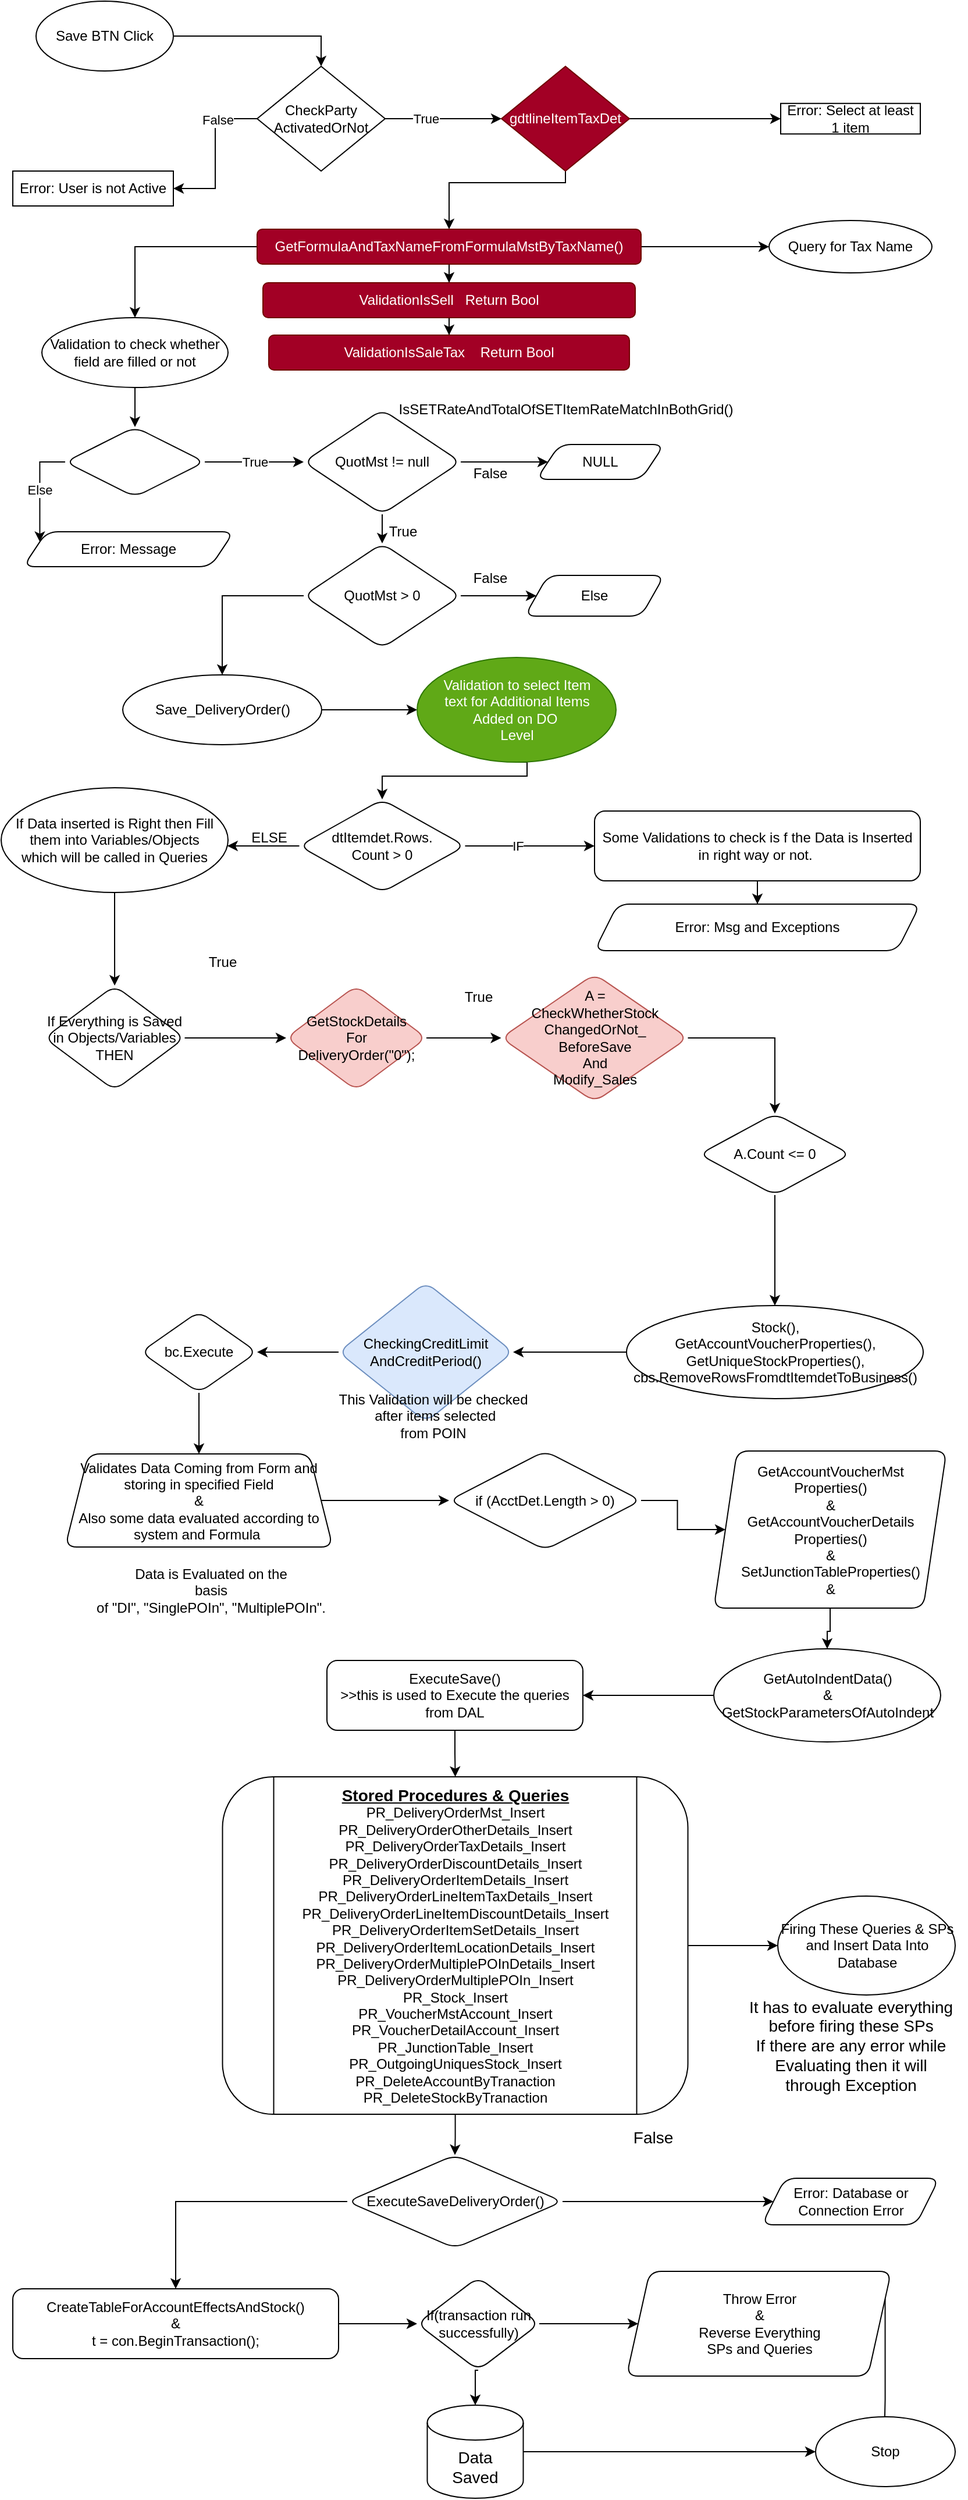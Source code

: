 <mxfile version="20.5.3" type="github">
  <diagram id="DAk-ECHh4G5d3Isibp8J" name="Page-1">
    <mxGraphModel dx="868" dy="460" grid="1" gridSize="10" guides="1" tooltips="1" connect="1" arrows="1" fold="1" page="1" pageScale="1" pageWidth="850" pageHeight="1100" math="0" shadow="0">
      <root>
        <mxCell id="0" />
        <mxCell id="1" parent="0" />
        <mxCell id="eiqtWWHclGIg4EzVOgPs-7" style="edgeStyle=orthogonalEdgeStyle;rounded=0;orthogonalLoop=1;jettySize=auto;html=1;entryX=0.5;entryY=0;entryDx=0;entryDy=0;" edge="1" parent="1" source="3DFRWTaqFQEr5Y6tQkVt-1" target="3DFRWTaqFQEr5Y6tQkVt-2">
          <mxGeometry relative="1" as="geometry" />
        </mxCell>
        <mxCell id="3DFRWTaqFQEr5Y6tQkVt-1" value="Save BTN Click" style="ellipse;whiteSpace=wrap;html=1;" parent="1" vertex="1">
          <mxGeometry x="40" y="24" width="118" height="60" as="geometry" />
        </mxCell>
        <mxCell id="3DFRWTaqFQEr5Y6tQkVt-6" value="" style="edgeStyle=orthogonalEdgeStyle;rounded=0;orthogonalLoop=1;jettySize=auto;html=1;" parent="1" source="3DFRWTaqFQEr5Y6tQkVt-2" target="3DFRWTaqFQEr5Y6tQkVt-5" edge="1">
          <mxGeometry relative="1" as="geometry" />
        </mxCell>
        <mxCell id="3DFRWTaqFQEr5Y6tQkVt-8" value="False" style="edgeLabel;html=1;align=center;verticalAlign=middle;resizable=0;points=[];" parent="3DFRWTaqFQEr5Y6tQkVt-6" vertex="1" connectable="0">
          <mxGeometry x="-0.436" y="2" relative="1" as="geometry">
            <mxPoint as="offset" />
          </mxGeometry>
        </mxCell>
        <mxCell id="3DFRWTaqFQEr5Y6tQkVt-10" value="" style="edgeStyle=orthogonalEdgeStyle;rounded=0;orthogonalLoop=1;jettySize=auto;html=1;" parent="1" source="3DFRWTaqFQEr5Y6tQkVt-2" target="3DFRWTaqFQEr5Y6tQkVt-9" edge="1">
          <mxGeometry relative="1" as="geometry" />
        </mxCell>
        <mxCell id="3DFRWTaqFQEr5Y6tQkVt-11" value="True" style="edgeLabel;html=1;align=center;verticalAlign=middle;resizable=0;points=[];" parent="3DFRWTaqFQEr5Y6tQkVt-10" vertex="1" connectable="0">
          <mxGeometry x="-0.3" relative="1" as="geometry">
            <mxPoint as="offset" />
          </mxGeometry>
        </mxCell>
        <mxCell id="3DFRWTaqFQEr5Y6tQkVt-2" value="CheckParty&lt;br&gt;ActivatedOrNot" style="rhombus;whiteSpace=wrap;html=1;" parent="1" vertex="1">
          <mxGeometry x="230" y="80" width="110" height="90" as="geometry" />
        </mxCell>
        <mxCell id="3DFRWTaqFQEr5Y6tQkVt-5" value="Error: User is not Active" style="whiteSpace=wrap;html=1;" parent="1" vertex="1">
          <mxGeometry x="20" y="170" width="138" height="30" as="geometry" />
        </mxCell>
        <mxCell id="3DFRWTaqFQEr5Y6tQkVt-13" value="" style="edgeStyle=orthogonalEdgeStyle;rounded=0;orthogonalLoop=1;jettySize=auto;html=1;" parent="1" source="3DFRWTaqFQEr5Y6tQkVt-9" target="3DFRWTaqFQEr5Y6tQkVt-12" edge="1">
          <mxGeometry relative="1" as="geometry" />
        </mxCell>
        <mxCell id="3DFRWTaqFQEr5Y6tQkVt-15" value="" style="edgeStyle=orthogonalEdgeStyle;rounded=0;orthogonalLoop=1;jettySize=auto;html=1;" parent="1" source="3DFRWTaqFQEr5Y6tQkVt-9" target="3DFRWTaqFQEr5Y6tQkVt-14" edge="1">
          <mxGeometry relative="1" as="geometry">
            <mxPoint x="490" y="210" as="targetPoint" />
            <Array as="points">
              <mxPoint x="495" y="180" />
              <mxPoint x="395" y="180" />
            </Array>
          </mxGeometry>
        </mxCell>
        <mxCell id="3DFRWTaqFQEr5Y6tQkVt-9" value="gdtlineItemTaxDet" style="rhombus;whiteSpace=wrap;html=1;fillColor=#a20025;strokeColor=#6F0000;fontColor=#ffffff;" parent="1" vertex="1">
          <mxGeometry x="440" y="80" width="110" height="90" as="geometry" />
        </mxCell>
        <mxCell id="3DFRWTaqFQEr5Y6tQkVt-12" value="Error: Select at least 1 item" style="whiteSpace=wrap;html=1;" parent="1" vertex="1">
          <mxGeometry x="680" y="111.88" width="120" height="26.25" as="geometry" />
        </mxCell>
        <mxCell id="3DFRWTaqFQEr5Y6tQkVt-17" value="" style="edgeStyle=orthogonalEdgeStyle;rounded=0;orthogonalLoop=1;jettySize=auto;html=1;" parent="1" source="3DFRWTaqFQEr5Y6tQkVt-14" target="3DFRWTaqFQEr5Y6tQkVt-16" edge="1">
          <mxGeometry relative="1" as="geometry" />
        </mxCell>
        <mxCell id="3DFRWTaqFQEr5Y6tQkVt-19" value="" style="edgeStyle=orthogonalEdgeStyle;rounded=0;orthogonalLoop=1;jettySize=auto;html=1;" parent="1" source="3DFRWTaqFQEr5Y6tQkVt-14" target="3DFRWTaqFQEr5Y6tQkVt-18" edge="1">
          <mxGeometry relative="1" as="geometry" />
        </mxCell>
        <mxCell id="3DFRWTaqFQEr5Y6tQkVt-23" value="" style="edgeStyle=orthogonalEdgeStyle;rounded=0;orthogonalLoop=1;jettySize=auto;html=1;" parent="1" source="3DFRWTaqFQEr5Y6tQkVt-14" target="3DFRWTaqFQEr5Y6tQkVt-22" edge="1">
          <mxGeometry relative="1" as="geometry" />
        </mxCell>
        <mxCell id="3DFRWTaqFQEr5Y6tQkVt-14" value="GetFormulaAndTaxNameFromFormulaMstByTaxName()" style="rounded=1;whiteSpace=wrap;html=1;fillColor=#a20025;strokeColor=#6F0000;fontColor=#ffffff;" parent="1" vertex="1">
          <mxGeometry x="230" y="220" width="330" height="30" as="geometry" />
        </mxCell>
        <mxCell id="3DFRWTaqFQEr5Y6tQkVt-16" value="Query for Tax Name" style="ellipse;whiteSpace=wrap;html=1;rounded=1;" parent="1" vertex="1">
          <mxGeometry x="670" y="212.5" width="140" height="45" as="geometry" />
        </mxCell>
        <mxCell id="3DFRWTaqFQEr5Y6tQkVt-21" value="" style="edgeStyle=orthogonalEdgeStyle;rounded=0;orthogonalLoop=1;jettySize=auto;html=1;" parent="1" source="3DFRWTaqFQEr5Y6tQkVt-18" target="3DFRWTaqFQEr5Y6tQkVt-20" edge="1">
          <mxGeometry relative="1" as="geometry" />
        </mxCell>
        <mxCell id="3DFRWTaqFQEr5Y6tQkVt-18" value="ValidationIsSell&amp;nbsp; &amp;nbsp;Return Bool" style="whiteSpace=wrap;html=1;rounded=1;fillColor=#a20025;strokeColor=#6F0000;fontColor=#ffffff;" parent="1" vertex="1">
          <mxGeometry x="235" y="266" width="320" height="30" as="geometry" />
        </mxCell>
        <mxCell id="3DFRWTaqFQEr5Y6tQkVt-20" value="ValidationIsSaleTax&amp;nbsp; &amp;nbsp; Return Bool" style="whiteSpace=wrap;html=1;rounded=1;fillColor=#a20025;strokeColor=#6F0000;fontColor=#ffffff;" parent="1" vertex="1">
          <mxGeometry x="240" y="311" width="310" height="30" as="geometry" />
        </mxCell>
        <mxCell id="3DFRWTaqFQEr5Y6tQkVt-25" value="" style="edgeStyle=orthogonalEdgeStyle;rounded=0;orthogonalLoop=1;jettySize=auto;html=1;" parent="1" source="3DFRWTaqFQEr5Y6tQkVt-22" target="3DFRWTaqFQEr5Y6tQkVt-24" edge="1">
          <mxGeometry relative="1" as="geometry" />
        </mxCell>
        <mxCell id="3DFRWTaqFQEr5Y6tQkVt-22" value="Validation to check whether field are filled or not" style="ellipse;whiteSpace=wrap;html=1;rounded=1;" parent="1" vertex="1">
          <mxGeometry x="45" y="296" width="160" height="60" as="geometry" />
        </mxCell>
        <mxCell id="3DFRWTaqFQEr5Y6tQkVt-27" value="" style="edgeStyle=orthogonalEdgeStyle;rounded=0;orthogonalLoop=1;jettySize=auto;html=1;exitX=0;exitY=0.5;exitDx=0;exitDy=0;entryX=0;entryY=0.25;entryDx=0;entryDy=0;" parent="1" source="3DFRWTaqFQEr5Y6tQkVt-24" target="3DFRWTaqFQEr5Y6tQkVt-26" edge="1">
          <mxGeometry relative="1" as="geometry" />
        </mxCell>
        <mxCell id="3DFRWTaqFQEr5Y6tQkVt-39" value="Else" style="edgeLabel;html=1;align=center;verticalAlign=middle;resizable=0;points=[];" parent="3DFRWTaqFQEr5Y6tQkVt-27" vertex="1" connectable="0">
          <mxGeometry x="0.012" relative="1" as="geometry">
            <mxPoint as="offset" />
          </mxGeometry>
        </mxCell>
        <mxCell id="3DFRWTaqFQEr5Y6tQkVt-29" value="True" style="edgeStyle=orthogonalEdgeStyle;rounded=0;orthogonalLoop=1;jettySize=auto;html=1;" parent="1" source="3DFRWTaqFQEr5Y6tQkVt-24" target="3DFRWTaqFQEr5Y6tQkVt-28" edge="1">
          <mxGeometry relative="1" as="geometry" />
        </mxCell>
        <mxCell id="3DFRWTaqFQEr5Y6tQkVt-24" value="" style="rhombus;whiteSpace=wrap;html=1;rounded=1;" parent="1" vertex="1">
          <mxGeometry x="65" y="390" width="120" height="60" as="geometry" />
        </mxCell>
        <mxCell id="3DFRWTaqFQEr5Y6tQkVt-26" value="Error: Message" style="shape=parallelogram;perimeter=parallelogramPerimeter;whiteSpace=wrap;html=1;fixedSize=1;rounded=1;" parent="1" vertex="1">
          <mxGeometry x="29" y="480" width="181" height="30" as="geometry" />
        </mxCell>
        <mxCell id="3DFRWTaqFQEr5Y6tQkVt-34" value="" style="edgeStyle=orthogonalEdgeStyle;rounded=0;orthogonalLoop=1;jettySize=auto;html=1;" parent="1" source="3DFRWTaqFQEr5Y6tQkVt-28" target="3DFRWTaqFQEr5Y6tQkVt-33" edge="1">
          <mxGeometry relative="1" as="geometry" />
        </mxCell>
        <mxCell id="3DFRWTaqFQEr5Y6tQkVt-36" value="" style="edgeStyle=orthogonalEdgeStyle;rounded=0;orthogonalLoop=1;jettySize=auto;html=1;" parent="1" source="3DFRWTaqFQEr5Y6tQkVt-28" target="3DFRWTaqFQEr5Y6tQkVt-35" edge="1">
          <mxGeometry relative="1" as="geometry" />
        </mxCell>
        <mxCell id="3DFRWTaqFQEr5Y6tQkVt-28" value="QuotMst != null" style="rhombus;whiteSpace=wrap;html=1;rounded=1;" parent="1" vertex="1">
          <mxGeometry x="270" y="375" width="135" height="90" as="geometry" />
        </mxCell>
        <mxCell id="3DFRWTaqFQEr5Y6tQkVt-30" value="&lt;span style=&quot;&quot;&gt;IsSETRateAndTotal&lt;/span&gt;&lt;span style=&quot;&quot;&gt;OfSETItemRateMatch&lt;/span&gt;&lt;span style=&quot;&quot;&gt;InBothGrid()&lt;/span&gt;" style="text;html=1;align=center;verticalAlign=middle;resizable=0;points=[];autosize=1;strokeColor=none;fillColor=none;" parent="1" vertex="1">
          <mxGeometry x="340" y="360" width="310" height="30" as="geometry" />
        </mxCell>
        <mxCell id="3DFRWTaqFQEr5Y6tQkVt-33" value="NULL" style="shape=parallelogram;perimeter=parallelogramPerimeter;whiteSpace=wrap;html=1;fixedSize=1;rounded=1;" parent="1" vertex="1">
          <mxGeometry x="470" y="405" width="110" height="30" as="geometry" />
        </mxCell>
        <mxCell id="3DFRWTaqFQEr5Y6tQkVt-38" value="" style="edgeStyle=orthogonalEdgeStyle;rounded=0;orthogonalLoop=1;jettySize=auto;html=1;" parent="1" source="3DFRWTaqFQEr5Y6tQkVt-35" target="3DFRWTaqFQEr5Y6tQkVt-37" edge="1">
          <mxGeometry relative="1" as="geometry" />
        </mxCell>
        <mxCell id="eiqtWWHclGIg4EzVOgPs-6" style="edgeStyle=orthogonalEdgeStyle;rounded=0;orthogonalLoop=1;jettySize=auto;html=1;entryX=0.5;entryY=0;entryDx=0;entryDy=0;exitX=0;exitY=0.5;exitDx=0;exitDy=0;" edge="1" parent="1" source="3DFRWTaqFQEr5Y6tQkVt-35" target="3DFRWTaqFQEr5Y6tQkVt-43">
          <mxGeometry relative="1" as="geometry" />
        </mxCell>
        <mxCell id="3DFRWTaqFQEr5Y6tQkVt-35" value="QuotMst &amp;gt; 0" style="rhombus;whiteSpace=wrap;html=1;rounded=1;" parent="1" vertex="1">
          <mxGeometry x="270" y="490" width="135" height="90" as="geometry" />
        </mxCell>
        <mxCell id="3DFRWTaqFQEr5Y6tQkVt-37" value="Else" style="shape=parallelogram;perimeter=parallelogramPerimeter;whiteSpace=wrap;html=1;fixedSize=1;rounded=1;" parent="1" vertex="1">
          <mxGeometry x="460" y="517.5" width="120" height="35" as="geometry" />
        </mxCell>
        <mxCell id="3DFRWTaqFQEr5Y6tQkVt-40" value="True" style="text;html=1;align=center;verticalAlign=middle;resizable=0;points=[];autosize=1;strokeColor=none;fillColor=none;" parent="1" vertex="1">
          <mxGeometry x="330" y="465" width="50" height="30" as="geometry" />
        </mxCell>
        <mxCell id="3DFRWTaqFQEr5Y6tQkVt-41" value="False" style="text;html=1;align=center;verticalAlign=middle;resizable=0;points=[];autosize=1;strokeColor=none;fillColor=none;" parent="1" vertex="1">
          <mxGeometry x="405" y="415" width="50" height="30" as="geometry" />
        </mxCell>
        <mxCell id="3DFRWTaqFQEr5Y6tQkVt-42" value="False" style="text;html=1;align=center;verticalAlign=middle;resizable=0;points=[];autosize=1;strokeColor=none;fillColor=none;" parent="1" vertex="1">
          <mxGeometry x="405" y="505" width="50" height="30" as="geometry" />
        </mxCell>
        <mxCell id="eiqtWWHclGIg4EzVOgPs-2" value="" style="edgeStyle=orthogonalEdgeStyle;rounded=0;orthogonalLoop=1;jettySize=auto;html=1;" edge="1" parent="1" source="3DFRWTaqFQEr5Y6tQkVt-43" target="eiqtWWHclGIg4EzVOgPs-1">
          <mxGeometry relative="1" as="geometry" />
        </mxCell>
        <mxCell id="3DFRWTaqFQEr5Y6tQkVt-43" value="Save_DeliveryOrder()" style="ellipse;whiteSpace=wrap;html=1;rounded=1;" parent="1" vertex="1">
          <mxGeometry x="114.5" y="603" width="171" height="60" as="geometry" />
        </mxCell>
        <mxCell id="3DFRWTaqFQEr5Y6tQkVt-48" value="" style="edgeStyle=orthogonalEdgeStyle;rounded=0;orthogonalLoop=1;jettySize=auto;html=1;" parent="1" source="3DFRWTaqFQEr5Y6tQkVt-45" target="3DFRWTaqFQEr5Y6tQkVt-47" edge="1">
          <mxGeometry relative="1" as="geometry" />
        </mxCell>
        <mxCell id="3DFRWTaqFQEr5Y6tQkVt-51" value="IF" style="edgeLabel;html=1;align=center;verticalAlign=middle;resizable=0;points=[];" parent="3DFRWTaqFQEr5Y6tQkVt-48" vertex="1" connectable="0">
          <mxGeometry x="-0.204" relative="1" as="geometry">
            <mxPoint as="offset" />
          </mxGeometry>
        </mxCell>
        <mxCell id="3DFRWTaqFQEr5Y6tQkVt-50" value="" style="edgeStyle=orthogonalEdgeStyle;rounded=0;orthogonalLoop=1;jettySize=auto;html=1;" parent="1" source="3DFRWTaqFQEr5Y6tQkVt-45" target="3DFRWTaqFQEr5Y6tQkVt-49" edge="1">
          <mxGeometry relative="1" as="geometry">
            <Array as="points">
              <mxPoint x="240" y="750" />
              <mxPoint x="240" y="750" />
            </Array>
          </mxGeometry>
        </mxCell>
        <mxCell id="3DFRWTaqFQEr5Y6tQkVt-45" value="dtItemdet.Rows.&lt;br&gt;Count &amp;gt; 0" style="rhombus;whiteSpace=wrap;html=1;rounded=1;" parent="1" vertex="1">
          <mxGeometry x="266.25" y="710" width="142.5" height="80" as="geometry" />
        </mxCell>
        <mxCell id="3DFRWTaqFQEr5Y6tQkVt-54" value="" style="edgeStyle=orthogonalEdgeStyle;rounded=0;orthogonalLoop=1;jettySize=auto;html=1;" parent="1" source="3DFRWTaqFQEr5Y6tQkVt-47" target="3DFRWTaqFQEr5Y6tQkVt-53" edge="1">
          <mxGeometry relative="1" as="geometry" />
        </mxCell>
        <mxCell id="3DFRWTaqFQEr5Y6tQkVt-47" value="Some Validations to check is f the Data is Inserted in right way or not.&amp;nbsp;" style="whiteSpace=wrap;html=1;rounded=1;" parent="1" vertex="1">
          <mxGeometry x="520" y="720" width="280" height="60" as="geometry" />
        </mxCell>
        <mxCell id="3DFRWTaqFQEr5Y6tQkVt-56" value="" style="edgeStyle=orthogonalEdgeStyle;rounded=0;orthogonalLoop=1;jettySize=auto;html=1;" parent="1" source="3DFRWTaqFQEr5Y6tQkVt-49" target="3DFRWTaqFQEr5Y6tQkVt-55" edge="1">
          <mxGeometry relative="1" as="geometry" />
        </mxCell>
        <mxCell id="3DFRWTaqFQEr5Y6tQkVt-49" value="If Data inserted is Right then Fill them into Variables/Objects &lt;br&gt;which will be called in Queries" style="ellipse;whiteSpace=wrap;html=1;rounded=1;" parent="1" vertex="1">
          <mxGeometry x="10" y="700" width="195" height="90" as="geometry" />
        </mxCell>
        <mxCell id="3DFRWTaqFQEr5Y6tQkVt-52" value="ELSE" style="text;html=1;align=center;verticalAlign=middle;resizable=0;points=[];autosize=1;strokeColor=none;fillColor=none;" parent="1" vertex="1">
          <mxGeometry x="215" y="728" width="50" height="30" as="geometry" />
        </mxCell>
        <mxCell id="3DFRWTaqFQEr5Y6tQkVt-53" value="Error: Msg and Exceptions" style="shape=parallelogram;perimeter=parallelogramPerimeter;whiteSpace=wrap;html=1;fixedSize=1;rounded=1;" parent="1" vertex="1">
          <mxGeometry x="520" y="800" width="280" height="40" as="geometry" />
        </mxCell>
        <mxCell id="3DFRWTaqFQEr5Y6tQkVt-58" value="" style="edgeStyle=orthogonalEdgeStyle;rounded=0;orthogonalLoop=1;jettySize=auto;html=1;" parent="1" source="3DFRWTaqFQEr5Y6tQkVt-55" target="3DFRWTaqFQEr5Y6tQkVt-57" edge="1">
          <mxGeometry relative="1" as="geometry" />
        </mxCell>
        <mxCell id="3DFRWTaqFQEr5Y6tQkVt-55" value="If Everything is Saved in Objects/Variables&lt;br&gt;THEN" style="rhombus;whiteSpace=wrap;html=1;rounded=1;" parent="1" vertex="1">
          <mxGeometry x="47.25" y="870" width="120.5" height="90" as="geometry" />
        </mxCell>
        <mxCell id="3DFRWTaqFQEr5Y6tQkVt-61" value="" style="edgeStyle=orthogonalEdgeStyle;rounded=0;orthogonalLoop=1;jettySize=auto;html=1;" parent="1" source="3DFRWTaqFQEr5Y6tQkVt-57" target="3DFRWTaqFQEr5Y6tQkVt-60" edge="1">
          <mxGeometry relative="1" as="geometry" />
        </mxCell>
        <mxCell id="3DFRWTaqFQEr5Y6tQkVt-57" value="GetStockDetails&lt;br&gt;For&lt;br&gt;DeliveryOrder(&quot;0&quot;);" style="rhombus;whiteSpace=wrap;html=1;rounded=1;fillColor=#f8cecc;strokeColor=#b85450;" parent="1" vertex="1">
          <mxGeometry x="255" y="870" width="120.5" height="90" as="geometry" />
        </mxCell>
        <mxCell id="3DFRWTaqFQEr5Y6tQkVt-59" value="True" style="text;html=1;align=center;verticalAlign=middle;resizable=0;points=[];autosize=1;strokeColor=none;fillColor=none;" parent="1" vertex="1">
          <mxGeometry x="175" y="835" width="50" height="30" as="geometry" />
        </mxCell>
        <mxCell id="3DFRWTaqFQEr5Y6tQkVt-64" value="" style="edgeStyle=orthogonalEdgeStyle;rounded=0;orthogonalLoop=1;jettySize=auto;html=1;" parent="1" source="3DFRWTaqFQEr5Y6tQkVt-60" target="3DFRWTaqFQEr5Y6tQkVt-63" edge="1">
          <mxGeometry relative="1" as="geometry" />
        </mxCell>
        <mxCell id="3DFRWTaqFQEr5Y6tQkVt-60" value="A =&lt;br&gt;CheckWhetherStock&lt;br&gt;ChangedOrNot_&lt;br&gt;BeforeSave&lt;br&gt;And&lt;br&gt;Modify_Sales" style="rhombus;whiteSpace=wrap;html=1;rounded=1;fillColor=#f8cecc;strokeColor=#b85450;" parent="1" vertex="1">
          <mxGeometry x="439.75" y="860" width="160.5" height="110" as="geometry" />
        </mxCell>
        <mxCell id="3DFRWTaqFQEr5Y6tQkVt-62" value="True" style="text;html=1;align=center;verticalAlign=middle;resizable=0;points=[];autosize=1;strokeColor=none;fillColor=none;" parent="1" vertex="1">
          <mxGeometry x="395" y="865" width="50" height="30" as="geometry" />
        </mxCell>
        <mxCell id="3DFRWTaqFQEr5Y6tQkVt-68" value="" style="edgeStyle=orthogonalEdgeStyle;rounded=0;orthogonalLoop=1;jettySize=auto;html=1;" parent="1" source="3DFRWTaqFQEr5Y6tQkVt-63" target="3DFRWTaqFQEr5Y6tQkVt-67" edge="1">
          <mxGeometry relative="1" as="geometry" />
        </mxCell>
        <mxCell id="3DFRWTaqFQEr5Y6tQkVt-63" value="A.Count &amp;lt;= 0" style="rhombus;whiteSpace=wrap;html=1;rounded=1;" parent="1" vertex="1">
          <mxGeometry x="610" y="980" width="130" height="70" as="geometry" />
        </mxCell>
        <mxCell id="3DFRWTaqFQEr5Y6tQkVt-70" value="" style="edgeStyle=orthogonalEdgeStyle;rounded=0;orthogonalLoop=1;jettySize=auto;html=1;" parent="1" source="3DFRWTaqFQEr5Y6tQkVt-67" target="3DFRWTaqFQEr5Y6tQkVt-69" edge="1">
          <mxGeometry relative="1" as="geometry" />
        </mxCell>
        <mxCell id="3DFRWTaqFQEr5Y6tQkVt-67" value="Stock(),&lt;br&gt;GetAccountVoucherProperties(),&lt;br&gt;GetUniqueStockProperties(),&lt;br&gt;cbs.RemoveRowsFromdtItemdetToBusiness()" style="ellipse;whiteSpace=wrap;html=1;rounded=1;" parent="1" vertex="1">
          <mxGeometry x="547.5" y="1145" width="255" height="80" as="geometry" />
        </mxCell>
        <mxCell id="3DFRWTaqFQEr5Y6tQkVt-72" value="" style="edgeStyle=orthogonalEdgeStyle;rounded=0;orthogonalLoop=1;jettySize=auto;html=1;" parent="1" source="3DFRWTaqFQEr5Y6tQkVt-69" target="3DFRWTaqFQEr5Y6tQkVt-71" edge="1">
          <mxGeometry relative="1" as="geometry" />
        </mxCell>
        <mxCell id="3DFRWTaqFQEr5Y6tQkVt-69" value="CheckingCreditLimit&lt;br&gt;AndCreditPeriod()" style="rhombus;whiteSpace=wrap;html=1;rounded=1;fillColor=#dae8fc;strokeColor=#6c8ebf;" parent="1" vertex="1">
          <mxGeometry x="300" y="1125" width="150" height="120" as="geometry" />
        </mxCell>
        <mxCell id="3DFRWTaqFQEr5Y6tQkVt-75" value="" style="edgeStyle=orthogonalEdgeStyle;rounded=0;orthogonalLoop=1;jettySize=auto;html=1;" parent="1" source="3DFRWTaqFQEr5Y6tQkVt-71" target="3DFRWTaqFQEr5Y6tQkVt-74" edge="1">
          <mxGeometry relative="1" as="geometry" />
        </mxCell>
        <mxCell id="3DFRWTaqFQEr5Y6tQkVt-71" value="bc.Execute" style="rhombus;whiteSpace=wrap;html=1;rounded=1;" parent="1" vertex="1">
          <mxGeometry x="130" y="1150" width="100" height="70" as="geometry" />
        </mxCell>
        <mxCell id="3DFRWTaqFQEr5Y6tQkVt-78" value="" style="edgeStyle=orthogonalEdgeStyle;rounded=0;orthogonalLoop=1;jettySize=auto;html=1;" parent="1" source="3DFRWTaqFQEr5Y6tQkVt-74" target="3DFRWTaqFQEr5Y6tQkVt-77" edge="1">
          <mxGeometry relative="1" as="geometry" />
        </mxCell>
        <mxCell id="3DFRWTaqFQEr5Y6tQkVt-74" value="Validates Data Coming from Form and storing in specified Field&lt;br&gt;&amp;amp;&lt;br&gt;Also some data evaluated according to system and Formula&amp;nbsp;" style="shape=trapezoid;perimeter=trapezoidPerimeter;whiteSpace=wrap;html=1;fixedSize=1;rounded=1;" parent="1" vertex="1">
          <mxGeometry x="65" y="1272.5" width="230" height="80" as="geometry" />
        </mxCell>
        <mxCell id="3DFRWTaqFQEr5Y6tQkVt-76" value="Data is Evaluated on the&lt;br&gt;basis&lt;br&gt;of &quot;DI&quot;, &quot;SinglePOIn&quot;, &quot;MultiplePOIn&quot;." style="text;html=1;align=center;verticalAlign=middle;resizable=0;points=[];autosize=1;strokeColor=none;fillColor=none;" parent="1" vertex="1">
          <mxGeometry x="80" y="1360" width="220" height="60" as="geometry" />
        </mxCell>
        <mxCell id="3DFRWTaqFQEr5Y6tQkVt-80" value="" style="edgeStyle=orthogonalEdgeStyle;rounded=0;orthogonalLoop=1;jettySize=auto;html=1;" parent="1" source="3DFRWTaqFQEr5Y6tQkVt-77" target="3DFRWTaqFQEr5Y6tQkVt-79" edge="1">
          <mxGeometry relative="1" as="geometry" />
        </mxCell>
        <mxCell id="3DFRWTaqFQEr5Y6tQkVt-77" value="if (AcctDet.Length &amp;gt; 0)" style="rhombus;whiteSpace=wrap;html=1;rounded=1;" parent="1" vertex="1">
          <mxGeometry x="395" y="1270" width="165" height="85" as="geometry" />
        </mxCell>
        <mxCell id="3DFRWTaqFQEr5Y6tQkVt-82" value="" style="edgeStyle=orthogonalEdgeStyle;rounded=0;orthogonalLoop=1;jettySize=auto;html=1;" parent="1" source="3DFRWTaqFQEr5Y6tQkVt-79" target="3DFRWTaqFQEr5Y6tQkVt-81" edge="1">
          <mxGeometry relative="1" as="geometry" />
        </mxCell>
        <mxCell id="3DFRWTaqFQEr5Y6tQkVt-79" value="GetAccountVoucherMst&lt;br&gt;Properties()&lt;br&gt;&amp;amp;&lt;br&gt;GetAccountVoucherDetails&lt;br&gt;Properties()&lt;br&gt;&amp;amp;&lt;br&gt;SetJunctionTableProperties()&lt;br&gt;&amp;amp;&lt;br&gt;" style="shape=parallelogram;perimeter=parallelogramPerimeter;whiteSpace=wrap;html=1;fixedSize=1;rounded=1;" parent="1" vertex="1">
          <mxGeometry x="622.5" y="1270" width="200" height="135" as="geometry" />
        </mxCell>
        <mxCell id="3DFRWTaqFQEr5Y6tQkVt-86" value="" style="edgeStyle=orthogonalEdgeStyle;rounded=0;orthogonalLoop=1;jettySize=auto;html=1;" parent="1" source="3DFRWTaqFQEr5Y6tQkVt-81" target="3DFRWTaqFQEr5Y6tQkVt-85" edge="1">
          <mxGeometry relative="1" as="geometry" />
        </mxCell>
        <mxCell id="3DFRWTaqFQEr5Y6tQkVt-81" value="GetAutoIndentData()&lt;br&gt;&amp;amp;&lt;br&gt;GetStockParametersOfAutoIndent" style="ellipse;whiteSpace=wrap;html=1;rounded=1;" parent="1" vertex="1">
          <mxGeometry x="622.5" y="1440" width="195" height="80" as="geometry" />
        </mxCell>
        <mxCell id="3DFRWTaqFQEr5Y6tQkVt-91" value="" style="edgeStyle=orthogonalEdgeStyle;rounded=0;orthogonalLoop=1;jettySize=auto;html=1;" parent="1" source="3DFRWTaqFQEr5Y6tQkVt-85" target="3DFRWTaqFQEr5Y6tQkVt-90" edge="1">
          <mxGeometry relative="1" as="geometry" />
        </mxCell>
        <mxCell id="3DFRWTaqFQEr5Y6tQkVt-85" value="ExecuteSave()&lt;br&gt;&amp;gt;&amp;gt;this is used to Execute the queries from DAL" style="whiteSpace=wrap;html=1;rounded=1;" parent="1" vertex="1">
          <mxGeometry x="290" y="1450" width="220" height="60" as="geometry" />
        </mxCell>
        <mxCell id="3DFRWTaqFQEr5Y6tQkVt-93" value="" style="edgeStyle=orthogonalEdgeStyle;rounded=0;orthogonalLoop=1;jettySize=auto;html=1;fontSize=14;" parent="1" source="3DFRWTaqFQEr5Y6tQkVt-90" target="3DFRWTaqFQEr5Y6tQkVt-92" edge="1">
          <mxGeometry relative="1" as="geometry" />
        </mxCell>
        <mxCell id="3DFRWTaqFQEr5Y6tQkVt-96" value="" style="edgeStyle=orthogonalEdgeStyle;rounded=0;orthogonalLoop=1;jettySize=auto;html=1;fontSize=14;" parent="1" source="3DFRWTaqFQEr5Y6tQkVt-90" target="3DFRWTaqFQEr5Y6tQkVt-95" edge="1">
          <mxGeometry relative="1" as="geometry" />
        </mxCell>
        <mxCell id="3DFRWTaqFQEr5Y6tQkVt-90" value="&lt;b&gt;&lt;font size=&quot;1&quot; style=&quot;&quot;&gt;&lt;u style=&quot;font-size: 14px;&quot;&gt;Stored Procedures &amp;amp; Queries&lt;/u&gt;&lt;/font&gt;&lt;/b&gt;&lt;br&gt;PR_DeliveryOrderMst_Insert&lt;br&gt;PR_DeliveryOrderOtherDetails_Insert&lt;br&gt;PR_DeliveryOrderTaxDetails_Insert&lt;br&gt;PR_DeliveryOrderDiscountDetails_Insert&lt;br&gt;PR_DeliveryOrderItemDetails_Insert&lt;br&gt;PR_DeliveryOrderLineItemTaxDetails_Insert&lt;br&gt;PR_DeliveryOrderLineItemDiscountDetails_Insert&lt;br&gt;PR_DeliveryOrderItemSetDetails_Insert&lt;br&gt;PR_DeliveryOrderItemLocationDetails_Insert&lt;br&gt;PR_DeliveryOrderMultiplePOInDetails_Insert&lt;br&gt;PR_DeliveryOrderMultiplePOIn_Insert&lt;br&gt;PR_Stock_Insert&lt;br&gt;PR_VoucherMstAccount_Insert&lt;br&gt;PR_VoucherDetailAccount_Insert&lt;br&gt;PR_JunctionTable_Insert&lt;br&gt;PR_OutgoingUniquesStock_Insert&lt;br&gt;PR_DeleteAccountByTranaction&lt;br&gt;PR_DeleteStockByTranaction" style="shape=process;whiteSpace=wrap;html=1;backgroundOutline=1;rounded=1;" parent="1" vertex="1">
          <mxGeometry x="200.25" y="1550" width="400" height="290" as="geometry" />
        </mxCell>
        <mxCell id="3DFRWTaqFQEr5Y6tQkVt-92" value="Firing These Queries &amp;amp; SPs and Insert Data Into Database" style="ellipse;whiteSpace=wrap;html=1;rounded=1;" parent="1" vertex="1">
          <mxGeometry x="677.5" y="1652.5" width="152.5" height="85" as="geometry" />
        </mxCell>
        <mxCell id="3DFRWTaqFQEr5Y6tQkVt-94" value="It has to evaluate everything&lt;br&gt;before firing these SPs&lt;br&gt;If there are any error while&lt;br&gt;Evaluating then it will&lt;br&gt;through Exception" style="text;html=1;align=center;verticalAlign=middle;resizable=0;points=[];autosize=1;strokeColor=none;fillColor=none;fontSize=14;" parent="1" vertex="1">
          <mxGeometry x="640" y="1731" width="200" height="100" as="geometry" />
        </mxCell>
        <mxCell id="3DFRWTaqFQEr5Y6tQkVt-98" value="" style="edgeStyle=orthogonalEdgeStyle;rounded=0;orthogonalLoop=1;jettySize=auto;html=1;fontSize=14;" parent="1" source="3DFRWTaqFQEr5Y6tQkVt-95" target="3DFRWTaqFQEr5Y6tQkVt-97" edge="1">
          <mxGeometry relative="1" as="geometry" />
        </mxCell>
        <mxCell id="3DFRWTaqFQEr5Y6tQkVt-103" value="" style="edgeStyle=orthogonalEdgeStyle;rounded=0;orthogonalLoop=1;jettySize=auto;html=1;fontSize=14;" parent="1" source="3DFRWTaqFQEr5Y6tQkVt-95" target="3DFRWTaqFQEr5Y6tQkVt-102" edge="1">
          <mxGeometry relative="1" as="geometry" />
        </mxCell>
        <mxCell id="3DFRWTaqFQEr5Y6tQkVt-95" value="ExecuteSaveDeliveryOrder()" style="rhombus;whiteSpace=wrap;html=1;rounded=1;" parent="1" vertex="1">
          <mxGeometry x="307.5" y="1875" width="185" height="80" as="geometry" />
        </mxCell>
        <mxCell id="3DFRWTaqFQEr5Y6tQkVt-97" value="Error: Database or Connection Error" style="shape=parallelogram;perimeter=parallelogramPerimeter;whiteSpace=wrap;html=1;fixedSize=1;rounded=1;" parent="1" vertex="1">
          <mxGeometry x="663.75" y="1895" width="152.5" height="40" as="geometry" />
        </mxCell>
        <mxCell id="3DFRWTaqFQEr5Y6tQkVt-99" value="False" style="text;html=1;align=center;verticalAlign=middle;resizable=0;points=[];autosize=1;strokeColor=none;fillColor=none;fontSize=14;" parent="1" vertex="1">
          <mxGeometry x="540" y="1845" width="60" height="30" as="geometry" />
        </mxCell>
        <mxCell id="3DFRWTaqFQEr5Y6tQkVt-105" value="" style="edgeStyle=orthogonalEdgeStyle;rounded=0;orthogonalLoop=1;jettySize=auto;html=1;fontSize=14;" parent="1" source="3DFRWTaqFQEr5Y6tQkVt-102" target="3DFRWTaqFQEr5Y6tQkVt-104" edge="1">
          <mxGeometry relative="1" as="geometry" />
        </mxCell>
        <mxCell id="3DFRWTaqFQEr5Y6tQkVt-102" value="CreateTableForAccountEffectsAndStock()&lt;br&gt;&amp;amp;&lt;br&gt;t = con.BeginTransaction();" style="rounded=1;whiteSpace=wrap;html=1;" parent="1" vertex="1">
          <mxGeometry x="20" y="1990" width="280" height="60" as="geometry" />
        </mxCell>
        <mxCell id="3DFRWTaqFQEr5Y6tQkVt-107" style="edgeStyle=orthogonalEdgeStyle;rounded=0;orthogonalLoop=1;jettySize=auto;html=1;exitX=0.5;exitY=1;exitDx=0;exitDy=0;entryX=0.5;entryY=0;entryDx=0;entryDy=0;entryPerimeter=0;fontSize=14;" parent="1" source="3DFRWTaqFQEr5Y6tQkVt-104" target="3DFRWTaqFQEr5Y6tQkVt-106" edge="1">
          <mxGeometry relative="1" as="geometry" />
        </mxCell>
        <mxCell id="3DFRWTaqFQEr5Y6tQkVt-109" value="" style="edgeStyle=orthogonalEdgeStyle;rounded=0;orthogonalLoop=1;jettySize=auto;html=1;fontSize=14;" parent="1" source="3DFRWTaqFQEr5Y6tQkVt-104" target="3DFRWTaqFQEr5Y6tQkVt-108" edge="1">
          <mxGeometry relative="1" as="geometry" />
        </mxCell>
        <mxCell id="3DFRWTaqFQEr5Y6tQkVt-104" value="If(transaction run successfully)" style="rhombus;whiteSpace=wrap;html=1;rounded=1;" parent="1" vertex="1">
          <mxGeometry x="367.5" y="1980" width="105" height="80" as="geometry" />
        </mxCell>
        <mxCell id="3DFRWTaqFQEr5Y6tQkVt-112" style="edgeStyle=orthogonalEdgeStyle;rounded=0;orthogonalLoop=1;jettySize=auto;html=1;entryX=0;entryY=0.5;entryDx=0;entryDy=0;fontSize=14;" parent="1" source="3DFRWTaqFQEr5Y6tQkVt-106" target="3DFRWTaqFQEr5Y6tQkVt-110" edge="1">
          <mxGeometry relative="1" as="geometry" />
        </mxCell>
        <mxCell id="3DFRWTaqFQEr5Y6tQkVt-106" value="Data&lt;br&gt;Saved" style="shape=cylinder3;whiteSpace=wrap;html=1;boundedLbl=1;backgroundOutline=1;size=15;fontSize=14;" parent="1" vertex="1">
          <mxGeometry x="376.25" y="2090" width="82.5" height="80" as="geometry" />
        </mxCell>
        <mxCell id="3DFRWTaqFQEr5Y6tQkVt-113" style="edgeStyle=orthogonalEdgeStyle;rounded=0;orthogonalLoop=1;jettySize=auto;html=1;exitX=1;exitY=0.25;exitDx=0;exitDy=0;entryX=0.492;entryY=0.333;entryDx=0;entryDy=0;entryPerimeter=0;fontSize=14;" parent="1" source="3DFRWTaqFQEr5Y6tQkVt-108" target="3DFRWTaqFQEr5Y6tQkVt-110" edge="1">
          <mxGeometry relative="1" as="geometry" />
        </mxCell>
        <mxCell id="3DFRWTaqFQEr5Y6tQkVt-108" value="Throw Error&lt;br&gt;&amp;amp;&lt;br&gt;Reverse Everything&lt;br&gt;SPs and Queries" style="shape=parallelogram;perimeter=parallelogramPerimeter;whiteSpace=wrap;html=1;fixedSize=1;rounded=1;" parent="1" vertex="1">
          <mxGeometry x="547.5" y="1975" width="227.5" height="90" as="geometry" />
        </mxCell>
        <mxCell id="3DFRWTaqFQEr5Y6tQkVt-110" value="Stop" style="ellipse;whiteSpace=wrap;html=1;rounded=1;" parent="1" vertex="1">
          <mxGeometry x="710" y="2100" width="120" height="60" as="geometry" />
        </mxCell>
        <mxCell id="eiqtWWHclGIg4EzVOgPs-3" style="edgeStyle=orthogonalEdgeStyle;rounded=0;orthogonalLoop=1;jettySize=auto;html=1;exitX=0.5;exitY=1;exitDx=0;exitDy=0;entryX=0.5;entryY=0;entryDx=0;entryDy=0;" edge="1" parent="1" source="eiqtWWHclGIg4EzVOgPs-1" target="3DFRWTaqFQEr5Y6tQkVt-45">
          <mxGeometry relative="1" as="geometry">
            <Array as="points">
              <mxPoint x="462" y="690" />
              <mxPoint x="338" y="690" />
            </Array>
          </mxGeometry>
        </mxCell>
        <mxCell id="eiqtWWHclGIg4EzVOgPs-1" value="Validation to select Item &lt;br&gt;text for Additional Items &lt;br&gt;Added on DO&amp;nbsp;&lt;br&gt;Level" style="ellipse;whiteSpace=wrap;html=1;rounded=1;fillColor=#60a917;fontColor=#ffffff;strokeColor=#2D7600;" vertex="1" parent="1">
          <mxGeometry x="367.5" y="588" width="171" height="90" as="geometry" />
        </mxCell>
        <mxCell id="eiqtWWHclGIg4EzVOgPs-8" value="This Validation will be checked&lt;br&gt;&amp;nbsp;after items selected&lt;br&gt;from POIN" style="text;html=1;align=center;verticalAlign=middle;resizable=0;points=[];autosize=1;strokeColor=none;fillColor=none;" vertex="1" parent="1">
          <mxGeometry x="285.5" y="1210" width="190" height="60" as="geometry" />
        </mxCell>
      </root>
    </mxGraphModel>
  </diagram>
</mxfile>

